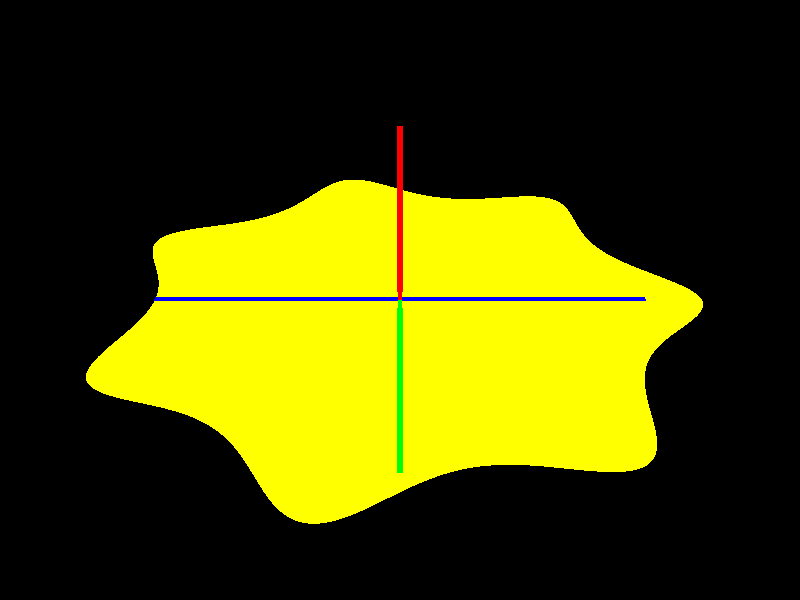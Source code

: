 // 2D example
// By Hans de Vries

#include "metals.inc"
#include "glass.inc"
#include "colors.inc"
#include "finish.inc"

camera {
   location <2,0,2>
   up y
   right x
   angle 60
   sky <0,0,1>
   look_at <0,0,0>
}

global_settings {
   ambient_light rgb <1,1,1>
   assumed_gamma 1.0
}

background {
   color rgb <0,0,0>
}

light_source {
   <5,5,10>
   color rgb <1,1,1>
}

#declare m  =  7;
#declare n1 =  5;
#declare n2 =  5;
#declare n3 =  5;
#declare a  =  1;
#declare b  =  1;

isosurface {
   function { pow(
     pow(abs(cos(0.25*m*acos(y/sqrt(x*x+y*y))*abs(y)/y)/a),n2)  +
     pow(abs(sin(0.25*m*acos(y/sqrt(x*x+y*y))*abs(y)/y)/b),n3)
     ,1/n1) * sqrt(x*x+y*y) - 1 
        }
   contained_by { box { <-2,-2,-2>, <2,2,2> } }
   scale <1,1,0.001>
   pigment { Yellow }
}


box {<0.01,0.01,1>,<-0.01,-0.01,-1> rotate<0, 0,0> pigment {Red}  } 
box {<0.01,0.01,1>,<-0.01,-0.01,-1> rotate<0,90,0> pigment {Green}}
box {<0.01,0.01,1>,<-0.01,-0.01,-1> rotate<90,0,0> pigment {Blue} }

